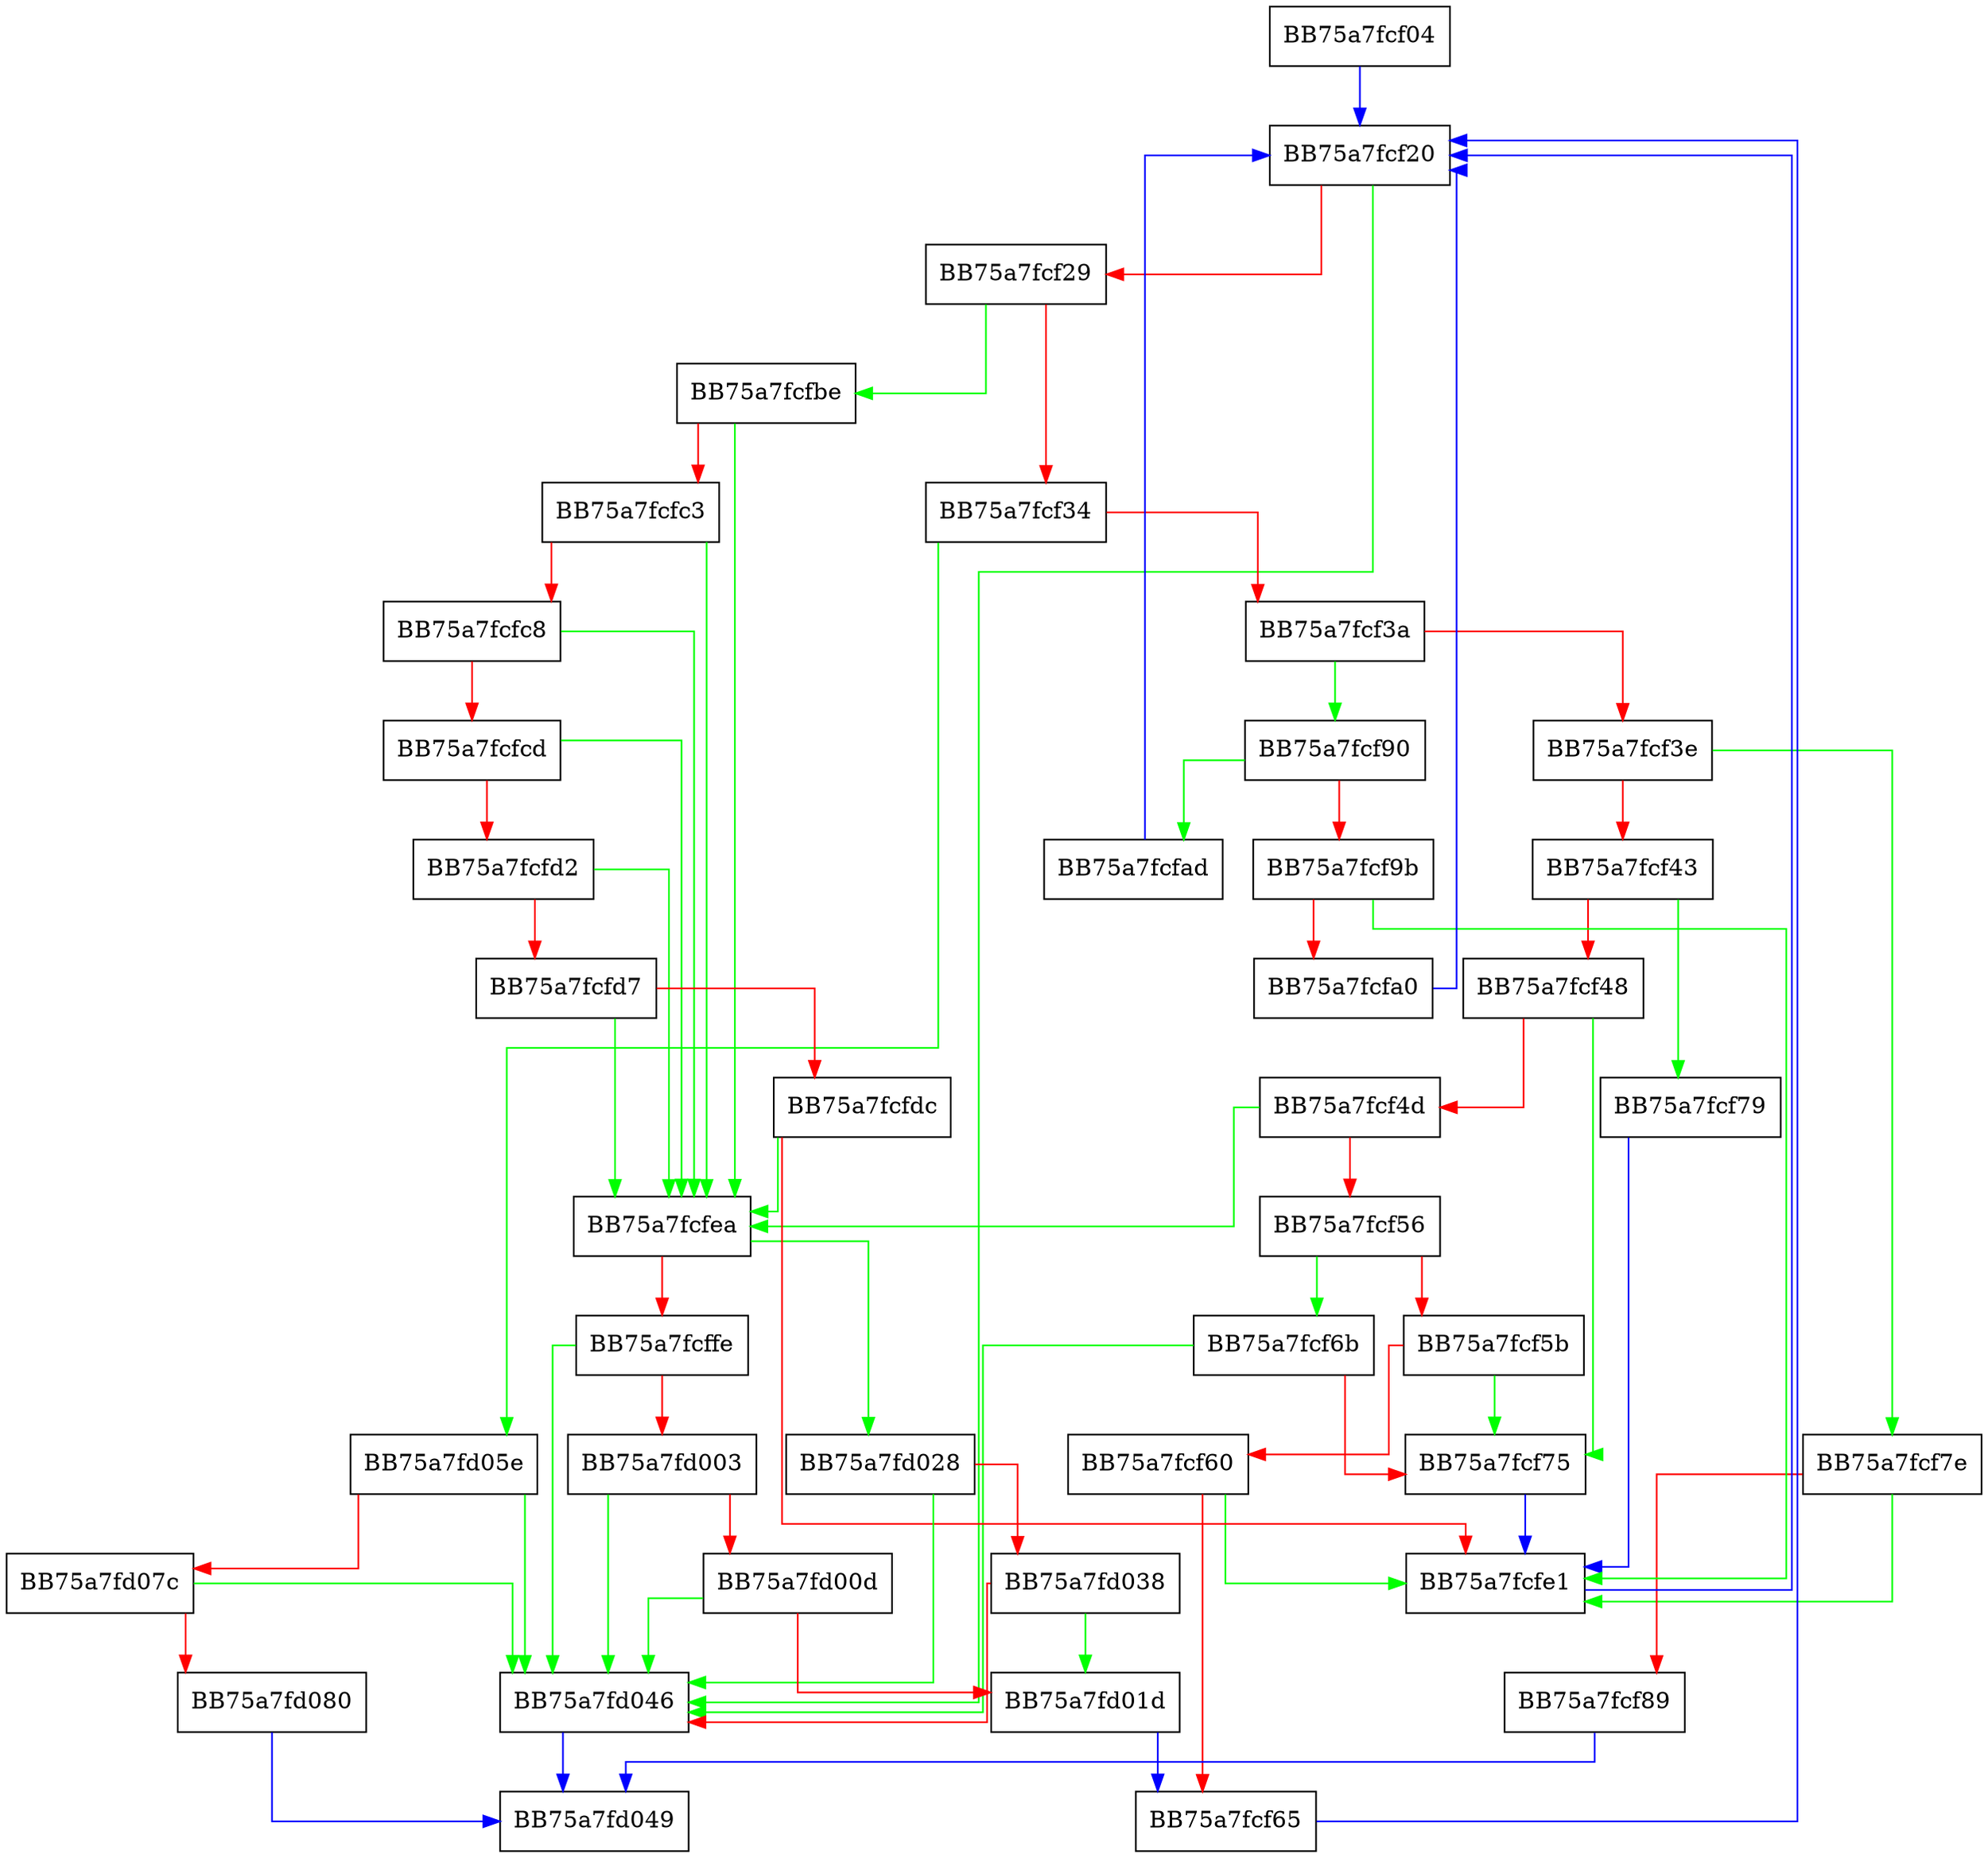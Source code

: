 digraph calculate_backstep {
  node [shape="box"];
  graph [splines=ortho];
  BB75a7fcf04 -> BB75a7fcf20 [color="blue"];
  BB75a7fcf20 -> BB75a7fd046 [color="green"];
  BB75a7fcf20 -> BB75a7fcf29 [color="red"];
  BB75a7fcf29 -> BB75a7fcfbe [color="green"];
  BB75a7fcf29 -> BB75a7fcf34 [color="red"];
  BB75a7fcf34 -> BB75a7fd05e [color="green"];
  BB75a7fcf34 -> BB75a7fcf3a [color="red"];
  BB75a7fcf3a -> BB75a7fcf90 [color="green"];
  BB75a7fcf3a -> BB75a7fcf3e [color="red"];
  BB75a7fcf3e -> BB75a7fcf7e [color="green"];
  BB75a7fcf3e -> BB75a7fcf43 [color="red"];
  BB75a7fcf43 -> BB75a7fcf79 [color="green"];
  BB75a7fcf43 -> BB75a7fcf48 [color="red"];
  BB75a7fcf48 -> BB75a7fcf75 [color="green"];
  BB75a7fcf48 -> BB75a7fcf4d [color="red"];
  BB75a7fcf4d -> BB75a7fcfea [color="green"];
  BB75a7fcf4d -> BB75a7fcf56 [color="red"];
  BB75a7fcf56 -> BB75a7fcf6b [color="green"];
  BB75a7fcf56 -> BB75a7fcf5b [color="red"];
  BB75a7fcf5b -> BB75a7fcf75 [color="green"];
  BB75a7fcf5b -> BB75a7fcf60 [color="red"];
  BB75a7fcf60 -> BB75a7fcfe1 [color="green"];
  BB75a7fcf60 -> BB75a7fcf65 [color="red"];
  BB75a7fcf65 -> BB75a7fcf20 [color="blue"];
  BB75a7fcf6b -> BB75a7fd046 [color="green"];
  BB75a7fcf6b -> BB75a7fcf75 [color="red"];
  BB75a7fcf75 -> BB75a7fcfe1 [color="blue"];
  BB75a7fcf79 -> BB75a7fcfe1 [color="blue"];
  BB75a7fcf7e -> BB75a7fcfe1 [color="green"];
  BB75a7fcf7e -> BB75a7fcf89 [color="red"];
  BB75a7fcf89 -> BB75a7fd049 [color="blue"];
  BB75a7fcf90 -> BB75a7fcfad [color="green"];
  BB75a7fcf90 -> BB75a7fcf9b [color="red"];
  BB75a7fcf9b -> BB75a7fcfe1 [color="green"];
  BB75a7fcf9b -> BB75a7fcfa0 [color="red"];
  BB75a7fcfa0 -> BB75a7fcf20 [color="blue"];
  BB75a7fcfad -> BB75a7fcf20 [color="blue"];
  BB75a7fcfbe -> BB75a7fcfea [color="green"];
  BB75a7fcfbe -> BB75a7fcfc3 [color="red"];
  BB75a7fcfc3 -> BB75a7fcfea [color="green"];
  BB75a7fcfc3 -> BB75a7fcfc8 [color="red"];
  BB75a7fcfc8 -> BB75a7fcfea [color="green"];
  BB75a7fcfc8 -> BB75a7fcfcd [color="red"];
  BB75a7fcfcd -> BB75a7fcfea [color="green"];
  BB75a7fcfcd -> BB75a7fcfd2 [color="red"];
  BB75a7fcfd2 -> BB75a7fcfea [color="green"];
  BB75a7fcfd2 -> BB75a7fcfd7 [color="red"];
  BB75a7fcfd7 -> BB75a7fcfea [color="green"];
  BB75a7fcfd7 -> BB75a7fcfdc [color="red"];
  BB75a7fcfdc -> BB75a7fcfea [color="green"];
  BB75a7fcfdc -> BB75a7fcfe1 [color="red"];
  BB75a7fcfe1 -> BB75a7fcf20 [color="blue"];
  BB75a7fcfea -> BB75a7fd028 [color="green"];
  BB75a7fcfea -> BB75a7fcffe [color="red"];
  BB75a7fcffe -> BB75a7fd046 [color="green"];
  BB75a7fcffe -> BB75a7fd003 [color="red"];
  BB75a7fd003 -> BB75a7fd046 [color="green"];
  BB75a7fd003 -> BB75a7fd00d [color="red"];
  BB75a7fd00d -> BB75a7fd046 [color="green"];
  BB75a7fd00d -> BB75a7fd01d [color="red"];
  BB75a7fd01d -> BB75a7fcf65 [color="blue"];
  BB75a7fd028 -> BB75a7fd046 [color="green"];
  BB75a7fd028 -> BB75a7fd038 [color="red"];
  BB75a7fd038 -> BB75a7fd01d [color="green"];
  BB75a7fd038 -> BB75a7fd046 [color="red"];
  BB75a7fd046 -> BB75a7fd049 [color="blue"];
  BB75a7fd05e -> BB75a7fd046 [color="green"];
  BB75a7fd05e -> BB75a7fd07c [color="red"];
  BB75a7fd07c -> BB75a7fd046 [color="green"];
  BB75a7fd07c -> BB75a7fd080 [color="red"];
  BB75a7fd080 -> BB75a7fd049 [color="blue"];
}